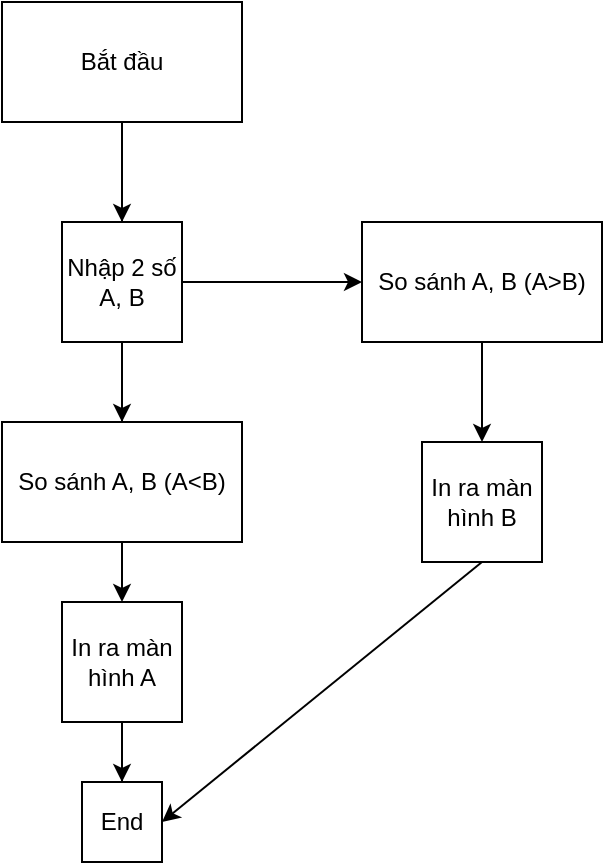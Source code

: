<mxfile version="25.0.3">
  <diagram name="Trang-1" id="L16W4TqaN6NbN8UEtFfS">
    <mxGraphModel dx="880" dy="478" grid="1" gridSize="10" guides="1" tooltips="1" connect="1" arrows="1" fold="1" page="1" pageScale="1" pageWidth="827" pageHeight="1169" math="0" shadow="0">
      <root>
        <mxCell id="0" />
        <mxCell id="1" parent="0" />
        <mxCell id="glsT7R0IUxutNQVbJAKi-24" style="edgeStyle=orthogonalEdgeStyle;rounded=0;orthogonalLoop=1;jettySize=auto;html=1;" edge="1" parent="1" source="glsT7R0IUxutNQVbJAKi-2">
          <mxGeometry relative="1" as="geometry">
            <mxPoint x="400" y="150" as="targetPoint" />
          </mxGeometry>
        </mxCell>
        <mxCell id="glsT7R0IUxutNQVbJAKi-2" value="Bắt đầu" style="rounded=0;whiteSpace=wrap;html=1;" vertex="1" parent="1">
          <mxGeometry x="340" y="40" width="120" height="60" as="geometry" />
        </mxCell>
        <mxCell id="glsT7R0IUxutNQVbJAKi-3" value="" style="endArrow=none;html=1;rounded=0;" edge="1" parent="1" source="glsT7R0IUxutNQVbJAKi-2">
          <mxGeometry width="50" height="50" relative="1" as="geometry">
            <mxPoint x="400" y="150" as="sourcePoint" />
            <mxPoint x="400" y="150" as="targetPoint" />
          </mxGeometry>
        </mxCell>
        <mxCell id="glsT7R0IUxutNQVbJAKi-25" style="edgeStyle=orthogonalEdgeStyle;rounded=0;orthogonalLoop=1;jettySize=auto;html=1;exitX=0.5;exitY=1;exitDx=0;exitDy=0;entryX=0.5;entryY=0;entryDx=0;entryDy=0;" edge="1" parent="1" source="glsT7R0IUxutNQVbJAKi-4" target="glsT7R0IUxutNQVbJAKi-7">
          <mxGeometry relative="1" as="geometry" />
        </mxCell>
        <mxCell id="glsT7R0IUxutNQVbJAKi-4" value="Nhập 2 số A, B" style="whiteSpace=wrap;html=1;aspect=fixed;" vertex="1" parent="1">
          <mxGeometry x="370" y="150" width="60" height="60" as="geometry" />
        </mxCell>
        <mxCell id="glsT7R0IUxutNQVbJAKi-5" value="" style="endArrow=none;html=1;rounded=0;entryX=0.5;entryY=1;entryDx=0;entryDy=0;" edge="1" parent="1" target="glsT7R0IUxutNQVbJAKi-4">
          <mxGeometry width="50" height="50" relative="1" as="geometry">
            <mxPoint x="400" y="250" as="sourcePoint" />
            <mxPoint x="450" y="200" as="targetPoint" />
          </mxGeometry>
        </mxCell>
        <mxCell id="glsT7R0IUxutNQVbJAKi-7" value="So sánh A, B (A&amp;lt;B)" style="rounded=0;whiteSpace=wrap;html=1;" vertex="1" parent="1">
          <mxGeometry x="340" y="250" width="120" height="60" as="geometry" />
        </mxCell>
        <mxCell id="glsT7R0IUxutNQVbJAKi-8" value="" style="endArrow=none;html=1;rounded=0;entryX=0.5;entryY=0;entryDx=0;entryDy=0;" edge="1" parent="1" target="glsT7R0IUxutNQVbJAKi-16">
          <mxGeometry width="50" height="50" relative="1" as="geometry">
            <mxPoint x="400" y="350" as="sourcePoint" />
            <mxPoint x="450" y="300" as="targetPoint" />
          </mxGeometry>
        </mxCell>
        <mxCell id="glsT7R0IUxutNQVbJAKi-10" value="" style="endArrow=none;html=1;rounded=0;entryX=0.5;entryY=0;entryDx=0;entryDy=0;" edge="1" parent="1" target="glsT7R0IUxutNQVbJAKi-11">
          <mxGeometry width="50" height="50" relative="1" as="geometry">
            <mxPoint x="400" y="430" as="sourcePoint" />
            <mxPoint x="400" y="400" as="targetPoint" />
            <Array as="points">
              <mxPoint x="400" y="400" />
            </Array>
          </mxGeometry>
        </mxCell>
        <mxCell id="glsT7R0IUxutNQVbJAKi-11" value="End" style="whiteSpace=wrap;html=1;aspect=fixed;" vertex="1" parent="1">
          <mxGeometry x="380" y="430" width="40" height="40" as="geometry" />
        </mxCell>
        <mxCell id="glsT7R0IUxutNQVbJAKi-15" value="So sánh A, B (A&amp;gt;B)" style="rounded=0;whiteSpace=wrap;html=1;" vertex="1" parent="1">
          <mxGeometry x="520" y="150" width="120" height="60" as="geometry" />
        </mxCell>
        <mxCell id="glsT7R0IUxutNQVbJAKi-27" style="edgeStyle=orthogonalEdgeStyle;rounded=0;orthogonalLoop=1;jettySize=auto;html=1;" edge="1" parent="1" source="glsT7R0IUxutNQVbJAKi-16" target="glsT7R0IUxutNQVbJAKi-11">
          <mxGeometry relative="1" as="geometry" />
        </mxCell>
        <mxCell id="glsT7R0IUxutNQVbJAKi-16" value="In ra màn hình A" style="whiteSpace=wrap;html=1;aspect=fixed;" vertex="1" parent="1">
          <mxGeometry x="370" y="340" width="60" height="60" as="geometry" />
        </mxCell>
        <mxCell id="glsT7R0IUxutNQVbJAKi-18" value="In ra màn hình B" style="whiteSpace=wrap;html=1;aspect=fixed;" vertex="1" parent="1">
          <mxGeometry x="550" y="260" width="60" height="60" as="geometry" />
        </mxCell>
        <mxCell id="glsT7R0IUxutNQVbJAKi-26" value="" style="endArrow=classic;html=1;rounded=0;exitX=0.5;exitY=1;exitDx=0;exitDy=0;entryX=0.5;entryY=0;entryDx=0;entryDy=0;" edge="1" parent="1" source="glsT7R0IUxutNQVbJAKi-7" target="glsT7R0IUxutNQVbJAKi-16">
          <mxGeometry width="50" height="50" relative="1" as="geometry">
            <mxPoint x="400" y="350" as="sourcePoint" />
            <mxPoint x="450" y="300" as="targetPoint" />
          </mxGeometry>
        </mxCell>
        <mxCell id="glsT7R0IUxutNQVbJAKi-28" value="" style="endArrow=classic;html=1;rounded=0;entryX=1;entryY=0.5;entryDx=0;entryDy=0;exitX=0.5;exitY=1;exitDx=0;exitDy=0;" edge="1" parent="1" source="glsT7R0IUxutNQVbJAKi-18" target="glsT7R0IUxutNQVbJAKi-11">
          <mxGeometry width="50" height="50" relative="1" as="geometry">
            <mxPoint x="390" y="300" as="sourcePoint" />
            <mxPoint x="440" y="250" as="targetPoint" />
          </mxGeometry>
        </mxCell>
        <mxCell id="glsT7R0IUxutNQVbJAKi-29" value="" style="endArrow=classic;html=1;rounded=0;exitX=0.5;exitY=1;exitDx=0;exitDy=0;entryX=0.5;entryY=0;entryDx=0;entryDy=0;" edge="1" parent="1" source="glsT7R0IUxutNQVbJAKi-15" target="glsT7R0IUxutNQVbJAKi-18">
          <mxGeometry width="50" height="50" relative="1" as="geometry">
            <mxPoint x="570" y="260" as="sourcePoint" />
            <mxPoint x="620" y="210" as="targetPoint" />
          </mxGeometry>
        </mxCell>
        <mxCell id="glsT7R0IUxutNQVbJAKi-30" value="" style="endArrow=classic;html=1;rounded=0;exitX=1;exitY=0.5;exitDx=0;exitDy=0;entryX=0;entryY=0.5;entryDx=0;entryDy=0;" edge="1" parent="1" source="glsT7R0IUxutNQVbJAKi-4" target="glsT7R0IUxutNQVbJAKi-15">
          <mxGeometry width="50" height="50" relative="1" as="geometry">
            <mxPoint x="390" y="300" as="sourcePoint" />
            <mxPoint x="440" y="250" as="targetPoint" />
          </mxGeometry>
        </mxCell>
      </root>
    </mxGraphModel>
  </diagram>
</mxfile>

